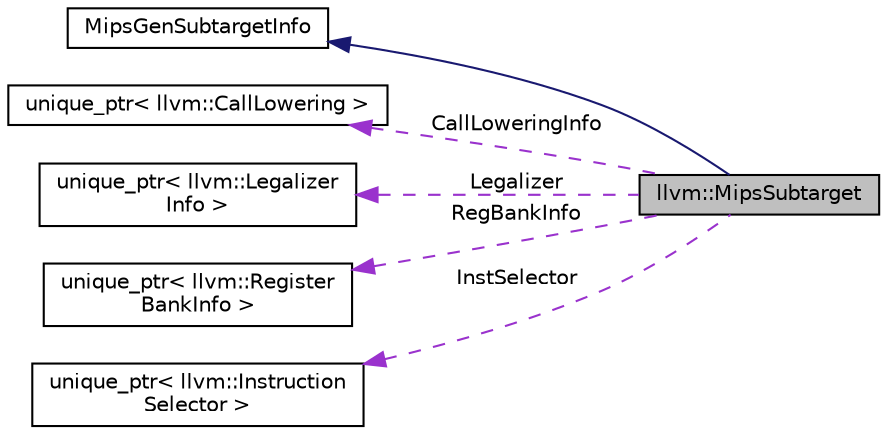 digraph "llvm::MipsSubtarget"
{
 // LATEX_PDF_SIZE
  bgcolor="transparent";
  edge [fontname="Helvetica",fontsize="10",labelfontname="Helvetica",labelfontsize="10"];
  node [fontname="Helvetica",fontsize="10",shape="box"];
  rankdir="LR";
  Node1 [label="llvm::MipsSubtarget",height=0.2,width=0.4,color="black", fillcolor="grey75", style="filled", fontcolor="black",tooltip=" "];
  Node2 -> Node1 [dir="back",color="midnightblue",fontsize="10",style="solid",fontname="Helvetica"];
  Node2 [label="MipsGenSubtargetInfo",height=0.2,width=0.4,color="black",URL="$classMipsGenSubtargetInfo.html",tooltip=" "];
  Node3 -> Node1 [dir="back",color="darkorchid3",fontsize="10",style="dashed",label=" CallLoweringInfo" ,fontname="Helvetica"];
  Node3 [label="unique_ptr\< llvm::CallLowering \>",height=0.2,width=0.4,color="black",tooltip=" "];
  Node4 -> Node1 [dir="back",color="darkorchid3",fontsize="10",style="dashed",label=" Legalizer" ,fontname="Helvetica"];
  Node4 [label="unique_ptr\< llvm::Legalizer\lInfo \>",height=0.2,width=0.4,color="black",tooltip=" "];
  Node5 -> Node1 [dir="back",color="darkorchid3",fontsize="10",style="dashed",label=" RegBankInfo" ,fontname="Helvetica"];
  Node5 [label="unique_ptr\< llvm::Register\lBankInfo \>",height=0.2,width=0.4,color="black",tooltip=" "];
  Node6 -> Node1 [dir="back",color="darkorchid3",fontsize="10",style="dashed",label=" InstSelector" ,fontname="Helvetica"];
  Node6 [label="unique_ptr\< llvm::Instruction\lSelector \>",height=0.2,width=0.4,color="black",tooltip=" "];
}
